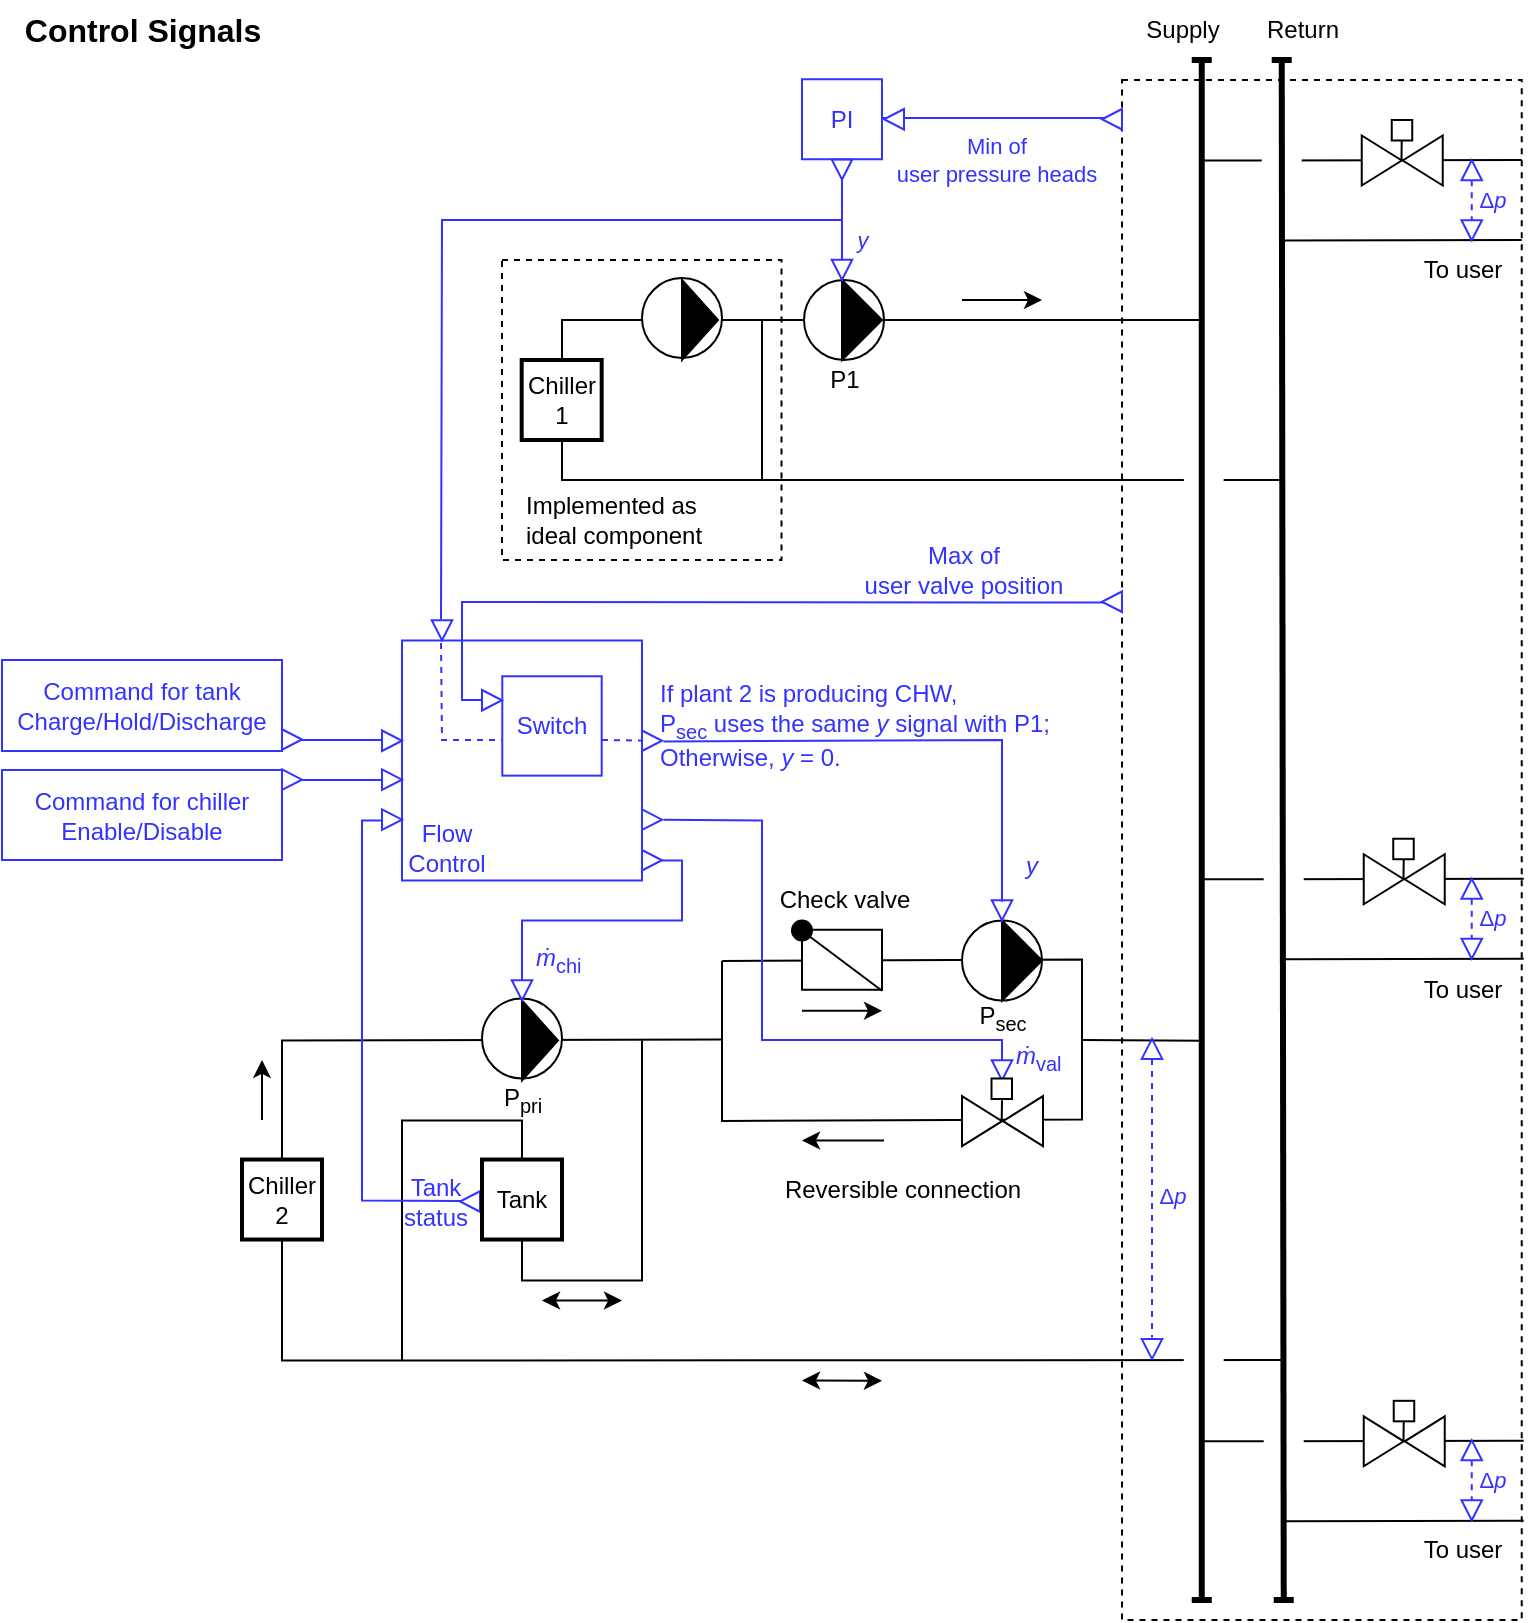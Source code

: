 <mxfile version="21.2.1" type="device">
  <diagram id="srBAZhQ2KLluDyzof_pd" name="Page-1">
    <mxGraphModel dx="584" dy="854" grid="1" gridSize="10" guides="1" tooltips="1" connect="0" arrows="0" fold="1" page="1" pageScale="1" pageWidth="850" pageHeight="1100" math="0" shadow="0">
      <root>
        <mxCell id="0" />
        <mxCell id="1" parent="0" />
        <mxCell id="NfkfM8riDZQN8jS3ffes-4" value="" style="rounded=0;whiteSpace=wrap;html=1;fillColor=none;dashed=1;" parent="1" vertex="1">
          <mxGeometry x="1170" y="170" width="139.75" height="150" as="geometry" />
        </mxCell>
        <mxCell id="EUu6mg04dgHktvgB9pTH-5" value="" style="endArrow=none;html=1;rounded=0;fontSize=16;strokeWidth=1;" parent="1" edge="1">
          <mxGeometry width="50" height="50" relative="1" as="geometry">
            <mxPoint x="1199.87" y="629.58" as="sourcePoint" />
            <mxPoint x="1199.87" y="629.58" as="targetPoint" />
          </mxGeometry>
        </mxCell>
        <mxCell id="EUu6mg04dgHktvgB9pTH-10" value="" style="endArrow=none;html=1;rounded=0;" parent="1" edge="1">
          <mxGeometry width="50" height="50" relative="1" as="geometry">
            <mxPoint x="1240" y="560.25" as="sourcePoint" />
            <mxPoint x="1180" y="660.25" as="targetPoint" />
            <Array as="points">
              <mxPoint x="1240" y="680.25" />
              <mxPoint x="1180" y="680.25" />
            </Array>
          </mxGeometry>
        </mxCell>
        <mxCell id="EUu6mg04dgHktvgB9pTH-11" value="" style="endArrow=none;html=1;rounded=0;" parent="1" edge="1">
          <mxGeometry width="50" height="50" relative="1" as="geometry">
            <mxPoint x="1180" y="620.25" as="sourcePoint" />
            <mxPoint x="1120" y="720.25" as="targetPoint" />
            <Array as="points">
              <mxPoint x="1180" y="600.25" />
              <mxPoint x="1120" y="600.25" />
            </Array>
          </mxGeometry>
        </mxCell>
        <mxCell id="EUu6mg04dgHktvgB9pTH-15" value="" style="endArrow=classic;html=1;rounded=0;strokeWidth=1;" parent="1" edge="1">
          <mxGeometry width="50" height="50" relative="1" as="geometry">
            <mxPoint x="1050" y="599.95" as="sourcePoint" />
            <mxPoint x="1050" y="569.95" as="targetPoint" />
            <Array as="points" />
          </mxGeometry>
        </mxCell>
        <mxCell id="EUu6mg04dgHktvgB9pTH-16" value="" style="endArrow=none;html=1;rounded=0;" parent="1" edge="1">
          <mxGeometry width="50" height="50" relative="1" as="geometry">
            <mxPoint x="1280" y="559.76" as="sourcePoint" />
            <mxPoint x="1560" y="720" as="targetPoint" />
            <Array as="points">
              <mxPoint x="1060" y="560.25" />
              <mxPoint x="1060" y="720.25" />
            </Array>
          </mxGeometry>
        </mxCell>
        <mxCell id="EUu6mg04dgHktvgB9pTH-22" value="" style="endArrow=classic;html=1;rounded=0;strokeWidth=1;startArrow=classic;startFill=1;" parent="1" edge="1">
          <mxGeometry width="50" height="50" relative="1" as="geometry">
            <mxPoint x="1320" y="730.25" as="sourcePoint" />
            <mxPoint x="1360" y="730.41" as="targetPoint" />
            <Array as="points" />
          </mxGeometry>
        </mxCell>
        <mxCell id="EUu6mg04dgHktvgB9pTH-23" value="" style="endArrow=classic;html=1;rounded=0;strokeWidth=1;startArrow=classic;startFill=1;" parent="1" edge="1">
          <mxGeometry width="50" height="50" relative="1" as="geometry">
            <mxPoint x="1190" y="690.25" as="sourcePoint" />
            <mxPoint x="1230" y="690.25" as="targetPoint" />
            <Array as="points" />
          </mxGeometry>
        </mxCell>
        <mxCell id="EUu6mg04dgHktvgB9pTH-32" value="" style="endArrow=none;html=1;rounded=0;" parent="1" edge="1">
          <mxGeometry width="50" height="50" relative="1" as="geometry">
            <mxPoint x="1280" y="520.5" as="sourcePoint" />
            <mxPoint x="1280" y="520.5" as="targetPoint" />
            <Array as="points">
              <mxPoint x="1460" y="519.76" />
              <mxPoint x="1460" y="599.76" />
              <mxPoint x="1280" y="600.5" />
            </Array>
          </mxGeometry>
        </mxCell>
        <mxCell id="EUu6mg04dgHktvgB9pTH-34" value="" style="triangle;whiteSpace=wrap;html=1;fontSize=16;strokeWidth=1;rotation=0;" parent="1" vertex="1">
          <mxGeometry x="1400" y="588.07" width="20" height="25" as="geometry" />
        </mxCell>
        <mxCell id="EUu6mg04dgHktvgB9pTH-35" value="" style="triangle;whiteSpace=wrap;html=1;fontSize=16;strokeWidth=1;rotation=-180;" parent="1" vertex="1">
          <mxGeometry x="1420.5" y="588.07" width="20" height="25" as="geometry" />
        </mxCell>
        <mxCell id="EUu6mg04dgHktvgB9pTH-36" value="" style="ellipse;whiteSpace=wrap;html=1;fontSize=16;strokeWidth=1;" parent="1" vertex="1">
          <mxGeometry x="1400" y="500.25" width="40" height="40" as="geometry" />
        </mxCell>
        <mxCell id="EUu6mg04dgHktvgB9pTH-37" value="" style="triangle;whiteSpace=wrap;html=1;fontSize=16;strokeWidth=1;rotation=0;fillColor=#000000;" parent="1" vertex="1">
          <mxGeometry x="1420" y="500.25" width="20" height="40" as="geometry" />
        </mxCell>
        <mxCell id="EUu6mg04dgHktvgB9pTH-39" value="" style="endArrow=classic;html=1;rounded=0;strokeWidth=1;" parent="1" edge="1">
          <mxGeometry width="50" height="50" relative="1" as="geometry">
            <mxPoint x="1400" y="190" as="sourcePoint" />
            <mxPoint x="1440" y="190" as="targetPoint" />
            <Array as="points" />
          </mxGeometry>
        </mxCell>
        <mxCell id="EUu6mg04dgHktvgB9pTH-40" value="" style="endArrow=none;html=1;rounded=0;" parent="1" edge="1">
          <mxGeometry width="50" height="50" relative="1" as="geometry">
            <mxPoint x="1520" y="200" as="sourcePoint" />
            <mxPoint x="1560" y="280" as="targetPoint" />
            <Array as="points">
              <mxPoint x="1200" y="200" />
              <mxPoint x="1200" y="280" />
            </Array>
          </mxGeometry>
        </mxCell>
        <mxCell id="EUu6mg04dgHktvgB9pTH-41" value="" style="ellipse;whiteSpace=wrap;html=1;fontSize=16;strokeWidth=1;" parent="1" vertex="1">
          <mxGeometry x="1321" y="180" width="40" height="40" as="geometry" />
        </mxCell>
        <mxCell id="EUu6mg04dgHktvgB9pTH-42" value="" style="triangle;whiteSpace=wrap;html=1;fontSize=16;strokeWidth=1;rotation=0;fillColor=#000000;" parent="1" vertex="1">
          <mxGeometry x="1340" y="180" width="20" height="40" as="geometry" />
        </mxCell>
        <mxCell id="EUu6mg04dgHktvgB9pTH-43" value="" style="endArrow=classic;html=1;rounded=0;strokeWidth=1;" parent="1" edge="1">
          <mxGeometry width="50" height="50" relative="1" as="geometry">
            <mxPoint x="1361" y="610.25" as="sourcePoint" />
            <mxPoint x="1320" y="610.25" as="targetPoint" />
            <Array as="points" />
          </mxGeometry>
        </mxCell>
        <mxCell id="EUu6mg04dgHktvgB9pTH-49" value="P1" style="text;html=1;align=center;verticalAlign=middle;resizable=0;points=[];autosize=1;strokeColor=none;fillColor=none;" parent="1" vertex="1">
          <mxGeometry x="1326" y="220" width="30" height="20" as="geometry" />
        </mxCell>
        <mxCell id="EUu6mg04dgHktvgB9pTH-50" value="" style="endArrow=none;html=1;rounded=0;entryX=0.993;entryY=0.507;entryDx=0;entryDy=0;entryPerimeter=0;" parent="1" edge="1">
          <mxGeometry width="50" height="50" relative="1" as="geometry">
            <mxPoint x="1420" y="590.08" as="sourcePoint" />
            <mxPoint x="1419.86" y="600.505" as="targetPoint" />
          </mxGeometry>
        </mxCell>
        <mxCell id="EUu6mg04dgHktvgB9pTH-55" value="Reversible connection" style="text;html=1;align=center;verticalAlign=middle;resizable=0;points=[];autosize=1;strokeColor=none;fillColor=none;" parent="1" vertex="1">
          <mxGeometry x="1300" y="619.76" width="140" height="30" as="geometry" />
        </mxCell>
        <mxCell id="EUu6mg04dgHktvgB9pTH-67" value="" style="ellipse;whiteSpace=wrap;html=1;fontSize=16;strokeWidth=1;" parent="1" vertex="1">
          <mxGeometry x="1160" y="539.25" width="40" height="40" as="geometry" />
        </mxCell>
        <mxCell id="EUu6mg04dgHktvgB9pTH-68" value="" style="triangle;whiteSpace=wrap;html=1;fontSize=16;strokeWidth=1;rotation=0;fillColor=#000000;" parent="1" vertex="1">
          <mxGeometry x="1180" y="540.25" width="18" height="40" as="geometry" />
        </mxCell>
        <mxCell id="EUu6mg04dgHktvgB9pTH-69" value="" style="rounded=0;whiteSpace=wrap;html=1;fillColor=none;dashed=1;" parent="1" vertex="1">
          <mxGeometry x="1480" y="80" width="199.87" height="770" as="geometry" />
        </mxCell>
        <mxCell id="EUu6mg04dgHktvgB9pTH-72" value="" style="triangle;whiteSpace=wrap;html=1;fillColor=none;rotation=-180;strokeColor=#3333FF;" parent="1" vertex="1">
          <mxGeometry x="1470" y="94.5" width="10" height="10.25" as="geometry" />
        </mxCell>
        <mxCell id="EUu6mg04dgHktvgB9pTH-73" value="PI" style="whiteSpace=wrap;html=1;aspect=fixed;fillColor=none;strokeColor=#3333FF;fontColor=#3333FF;" parent="1" vertex="1">
          <mxGeometry x="1320" y="79.63" width="40" height="40" as="geometry" />
        </mxCell>
        <mxCell id="EUu6mg04dgHktvgB9pTH-74" value="Min of&lt;br&gt;user pressure heads" style="endArrow=none;html=1;rounded=0;entryX=0.85;entryY=0.561;entryDx=0;entryDy=0;entryPerimeter=0;exitX=0.05;exitY=0.561;exitDx=0;exitDy=0;exitPerimeter=0;startArrow=none;strokeColor=#3333FF;fontColor=#3333FF;" parent="1" source="EUu6mg04dgHktvgB9pTH-75" target="EUu6mg04dgHktvgB9pTH-72" edge="1">
          <mxGeometry x="-0.093" y="-21" width="50" height="50" relative="1" as="geometry">
            <mxPoint x="1330" y="300" as="sourcePoint" />
            <mxPoint x="1380" y="250" as="targetPoint" />
            <mxPoint as="offset" />
          </mxGeometry>
        </mxCell>
        <mxCell id="EUu6mg04dgHktvgB9pTH-75" value="" style="triangle;whiteSpace=wrap;html=1;fillColor=none;rotation=-180;strokeColor=#3333FF;fontColor=#3333FF;" parent="1" vertex="1">
          <mxGeometry x="1361" y="94.5" width="10" height="10.25" as="geometry" />
        </mxCell>
        <mxCell id="EUu6mg04dgHktvgB9pTH-76" value="" style="endArrow=none;html=1;rounded=0;entryX=0.85;entryY=0.561;entryDx=0;entryDy=0;entryPerimeter=0;exitX=1.008;exitY=0.483;exitDx=0;exitDy=0;exitPerimeter=0;strokeColor=#3333FF;fontColor=#3333FF;" parent="1" source="EUu6mg04dgHktvgB9pTH-73" target="EUu6mg04dgHktvgB9pTH-75" edge="1">
          <mxGeometry width="50" height="50" relative="1" as="geometry">
            <mxPoint x="1441.32" y="99.32" as="sourcePoint" />
            <mxPoint x="1511.5" y="99.0" as="targetPoint" />
          </mxGeometry>
        </mxCell>
        <mxCell id="EUu6mg04dgHktvgB9pTH-77" value="" style="triangle;whiteSpace=wrap;html=1;fillColor=none;rotation=90;strokeColor=#3333FF;fontColor=#3333FF;" parent="1" vertex="1">
          <mxGeometry x="1335" y="119.63" width="10" height="10.25" as="geometry" />
        </mxCell>
        <mxCell id="EUu6mg04dgHktvgB9pTH-78" value="&lt;i&gt;y&lt;/i&gt;" style="endArrow=none;html=1;rounded=0;exitX=0.038;exitY=0.5;exitDx=0;exitDy=0;exitPerimeter=0;startArrow=none;strokeColor=#3333FF;fontColor=#3333FF;" parent="1" source="EUu6mg04dgHktvgB9pTH-79" edge="1">
          <mxGeometry x="-0.507" y="-10" width="50" height="50" relative="1" as="geometry">
            <mxPoint x="1340" y="310" as="sourcePoint" />
            <mxPoint x="1340" y="130" as="targetPoint" />
            <mxPoint as="offset" />
          </mxGeometry>
        </mxCell>
        <mxCell id="EUu6mg04dgHktvgB9pTH-79" value="" style="triangle;whiteSpace=wrap;html=1;fillColor=none;rotation=90;strokeColor=#3333FF;fontColor=#3333FF;" parent="1" vertex="1">
          <mxGeometry x="1335" y="169.75" width="10" height="10.25" as="geometry" />
        </mxCell>
        <mxCell id="EUu6mg04dgHktvgB9pTH-81" value="" style="whiteSpace=wrap;html=1;aspect=fixed;fillColor=none;strokeColor=#3333FF;fontColor=#3333FF;" parent="1" vertex="1">
          <mxGeometry x="1120" y="360.25" width="120" height="120" as="geometry" />
        </mxCell>
        <mxCell id="EUu6mg04dgHktvgB9pTH-82" value="" style="triangle;whiteSpace=wrap;html=1;fillColor=none;rotation=0;strokeColor=#3333FF;fontColor=#3333FF;" parent="1" vertex="1">
          <mxGeometry x="1110" y="405.25" width="10" height="10.25" as="geometry" />
        </mxCell>
        <mxCell id="EUu6mg04dgHktvgB9pTH-83" value="" style="triangle;whiteSpace=wrap;html=1;fillColor=none;rotation=0;strokeColor=#3333FF;fontColor=#3333FF;" parent="1" vertex="1">
          <mxGeometry x="1110" y="424.74" width="10" height="10.25" as="geometry" />
        </mxCell>
        <mxCell id="EUu6mg04dgHktvgB9pTH-84" value="" style="triangle;whiteSpace=wrap;html=1;fillColor=none;rotation=0;strokeColor=#3333FF;fontColor=#3333FF;" parent="1" vertex="1">
          <mxGeometry x="1110" y="444.74" width="10" height="10.25" as="geometry" />
        </mxCell>
        <mxCell id="EUu6mg04dgHktvgB9pTH-85" value="" style="triangle;whiteSpace=wrap;html=1;fillColor=none;rotation=0;strokeColor=#3333FF;fontColor=#3333FF;" parent="1" vertex="1">
          <mxGeometry x="1160" y="385" width="10" height="10.25" as="geometry" />
        </mxCell>
        <mxCell id="EUu6mg04dgHktvgB9pTH-86" value="" style="triangle;whiteSpace=wrap;html=1;fillColor=none;rotation=0;strokeColor=#3333FF;fontColor=#3333FF;" parent="1" vertex="1">
          <mxGeometry x="1240" y="405.25" width="10" height="10.25" as="geometry" />
        </mxCell>
        <mxCell id="EUu6mg04dgHktvgB9pTH-87" value="" style="triangle;whiteSpace=wrap;html=1;fillColor=none;rotation=0;strokeColor=#3333FF;fontColor=#3333FF;" parent="1" vertex="1">
          <mxGeometry x="1240" y="465" width="10" height="10.25" as="geometry" />
        </mxCell>
        <mxCell id="EUu6mg04dgHktvgB9pTH-89" value="Command for tank&lt;br&gt;Charge/Hold/Discharge" style="rounded=0;whiteSpace=wrap;html=1;strokeColor=#3333FF;fontColor=#3333FF;fillColor=none;" parent="1" vertex="1">
          <mxGeometry x="920" y="370" width="140" height="45.5" as="geometry" />
        </mxCell>
        <mxCell id="EUu6mg04dgHktvgB9pTH-90" value="Command for chiller&lt;br&gt;Enable/Disable" style="rounded=0;whiteSpace=wrap;html=1;strokeColor=#3333FF;fontColor=#3333FF;fillColor=none;" parent="1" vertex="1">
          <mxGeometry x="920" y="425" width="140" height="45" as="geometry" />
        </mxCell>
        <mxCell id="EUu6mg04dgHktvgB9pTH-91" value="" style="triangle;whiteSpace=wrap;html=1;fillColor=none;rotation=0;strokeColor=#3333FF;fontColor=#3333FF;" parent="1" vertex="1">
          <mxGeometry x="1060" y="424.74" width="10" height="10.25" as="geometry" />
        </mxCell>
        <mxCell id="EUu6mg04dgHktvgB9pTH-94" value="" style="triangle;whiteSpace=wrap;html=1;fillColor=none;rotation=-180;strokeColor=#3333FF;" parent="1" vertex="1">
          <mxGeometry x="1149" y="635.63" width="10" height="10.25" as="geometry" />
        </mxCell>
        <mxCell id="EUu6mg04dgHktvgB9pTH-95" value="" style="endArrow=none;html=1;rounded=0;strokeColor=#3333FF;fontColor=#3333FF;exitX=0.95;exitY=0.525;exitDx=0;exitDy=0;exitPerimeter=0;" parent="1" source="EUu6mg04dgHktvgB9pTH-94" edge="1">
          <mxGeometry width="50" height="50" relative="1" as="geometry">
            <mxPoint x="1140" y="650.25" as="sourcePoint" />
            <mxPoint x="1110" y="450.25" as="targetPoint" />
            <Array as="points">
              <mxPoint x="1100" y="640.25" />
              <mxPoint x="1100" y="450.25" />
            </Array>
          </mxGeometry>
        </mxCell>
        <mxCell id="EUu6mg04dgHktvgB9pTH-96" value="Max of&lt;br&gt;user valve position" style="text;html=1;strokeColor=none;fillColor=none;align=center;verticalAlign=middle;whiteSpace=wrap;rounded=0;fontColor=#3333FF;" parent="1" vertex="1">
          <mxGeometry x="1346.13" y="310.0" width="110" height="30" as="geometry" />
        </mxCell>
        <mxCell id="EUu6mg04dgHktvgB9pTH-97" value="Tank status" style="text;html=1;strokeColor=none;fillColor=none;align=center;verticalAlign=middle;whiteSpace=wrap;rounded=0;fontColor=#3333FF;" parent="1" vertex="1">
          <mxGeometry x="1107" y="625.58" width="60" height="30" as="geometry" />
        </mxCell>
        <mxCell id="EUu6mg04dgHktvgB9pTH-98" value="" style="triangle;whiteSpace=wrap;html=1;fillColor=none;rotation=-180;strokeColor=#3333FF;" parent="1" vertex="1">
          <mxGeometry x="1470" y="335.75" width="10" height="10.25" as="geometry" />
        </mxCell>
        <mxCell id="EUu6mg04dgHktvgB9pTH-99" value="" style="endArrow=none;html=1;rounded=0;strokeColor=#3333FF;fontColor=#3333FF;entryX=0.9;entryY=0.463;entryDx=0;entryDy=0;entryPerimeter=0;exitX=0;exitY=0.488;exitDx=0;exitDy=0;exitPerimeter=0;" parent="1" source="EUu6mg04dgHktvgB9pTH-85" target="EUu6mg04dgHktvgB9pTH-98" edge="1">
          <mxGeometry width="50" height="50" relative="1" as="geometry">
            <mxPoint x="1160" y="310" as="sourcePoint" />
            <mxPoint x="1190" y="700" as="targetPoint" />
            <Array as="points">
              <mxPoint x="1150" y="390" />
              <mxPoint x="1150" y="341" />
            </Array>
          </mxGeometry>
        </mxCell>
        <mxCell id="EUu6mg04dgHktvgB9pTH-100" value="" style="triangle;whiteSpace=wrap;html=1;fillColor=none;rotation=90;strokeColor=#3333FF;fontColor=#3333FF;" parent="1" vertex="1">
          <mxGeometry x="1415" y="490" width="10" height="10.25" as="geometry" />
        </mxCell>
        <mxCell id="EUu6mg04dgHktvgB9pTH-104" value="" style="endArrow=none;html=1;rounded=0;strokeColor=#3333FF;fontColor=#3333FF;exitX=0.078;exitY=0.5;exitDx=0;exitDy=0;exitPerimeter=0;entryX=1.075;entryY=0.538;entryDx=0;entryDy=0;entryPerimeter=0;" parent="1" source="EUu6mg04dgHktvgB9pTH-100" target="EUu6mg04dgHktvgB9pTH-86" edge="1">
          <mxGeometry width="50" height="50" relative="1" as="geometry">
            <mxPoint x="1140" y="540.25" as="sourcePoint" />
            <mxPoint x="1210" y="410.25" as="targetPoint" />
            <Array as="points">
              <mxPoint x="1420" y="410" />
            </Array>
          </mxGeometry>
        </mxCell>
        <mxCell id="EUu6mg04dgHktvgB9pTH-105" value="" style="triangle;whiteSpace=wrap;html=1;fillColor=none;rotation=90;strokeColor=#3333FF;fontColor=#3333FF;" parent="1" vertex="1">
          <mxGeometry x="1175" y="530" width="10" height="10.25" as="geometry" />
        </mxCell>
        <mxCell id="EUu6mg04dgHktvgB9pTH-106" value="" style="endArrow=none;html=1;rounded=0;strokeColor=#3333FF;fontColor=#3333FF;entryX=0.9;entryY=0.513;entryDx=0;entryDy=0;entryPerimeter=0;" parent="1" target="EUu6mg04dgHktvgB9pTH-87" edge="1">
          <mxGeometry width="50" height="50" relative="1" as="geometry">
            <mxPoint x="1180" y="530.25" as="sourcePoint" />
            <mxPoint x="1190" y="490.25" as="targetPoint" />
            <Array as="points">
              <mxPoint x="1180" y="500.25" />
              <mxPoint x="1260" y="500.25" />
              <mxPoint x="1260" y="470.25" />
            </Array>
          </mxGeometry>
        </mxCell>
        <mxCell id="EUu6mg04dgHktvgB9pTH-108" value="&lt;span style=&quot;border-color: var(--border-color); color: rgb(51, 51, 255); font-family: Helvetica; font-size: 12px; font-variant-ligatures: normal; font-variant-caps: normal; font-weight: 400; letter-spacing: normal; orphans: 2; text-indent: 0px; text-transform: none; widows: 2; word-spacing: 0px; -webkit-text-stroke-width: 0px; text-decoration-thickness: initial; text-decoration-style: initial; text-decoration-color: initial; text-align: left; background-color: rgb(255, 255, 255);&quot;&gt;&lt;font style=&quot;border-color: var(--border-color); font-size: 12px;&quot;&gt;&lt;i style=&quot;border-color: var(--border-color);&quot;&gt;ṁ&lt;/i&gt;&lt;span style=&quot;border-color: var(--border-color);&quot;&gt;&lt;sub&gt;chi&lt;/sub&gt;&lt;/span&gt;&lt;/font&gt;&lt;/span&gt;" style="text;whiteSpace=wrap;html=1;fontSize=12;fontFamily=Helvetica;fontColor=#3333FF;" parent="1" vertex="1">
          <mxGeometry x="1185" y="505.25" width="20" height="20" as="geometry" />
        </mxCell>
        <mxCell id="EUu6mg04dgHktvgB9pTH-109" value="&lt;span style=&quot;border-color: var(--border-color); color: rgb(51, 51, 255); font-family: Helvetica; font-size: 12px; font-style: normal; font-variant-ligatures: normal; font-variant-caps: normal; font-weight: 400; letter-spacing: normal; orphans: 2; text-indent: 0px; text-transform: none; widows: 2; word-spacing: 0px; -webkit-text-stroke-width: 0px; text-decoration-thickness: initial; text-decoration-style: initial; text-decoration-color: initial; text-align: left; background-color: rgb(255, 255, 255);&quot;&gt;&lt;font style=&quot;border-color: var(--border-color); font-size: 12px;&quot;&gt;&lt;i style=&quot;border-color: var(--border-color);&quot;&gt;y&lt;/i&gt;&lt;/font&gt;&lt;/span&gt;" style="text;whiteSpace=wrap;html=1;fontSize=12;fontFamily=Helvetica;fontColor=#3333FF;" parent="1" vertex="1">
          <mxGeometry x="1430" y="459.34" width="16" height="20" as="geometry" />
        </mxCell>
        <mxCell id="EUu6mg04dgHktvgB9pTH-114" value="&lt;b&gt;&lt;font style=&quot;font-size: 16px&quot;&gt;Control Signals&lt;/font&gt;&lt;/b&gt;" style="text;html=1;align=center;verticalAlign=middle;resizable=0;points=[];autosize=1;strokeColor=none;fillColor=none;strokeWidth=1;" parent="1" vertex="1">
          <mxGeometry x="920" y="40" width="140" height="30" as="geometry" />
        </mxCell>
        <mxCell id="qbNMRIMEjZ6maihlZpFf-6" value="" style="triangle;whiteSpace=wrap;html=1;fillColor=none;rotation=90;strokeColor=#3333FF;fontColor=#3333FF;" parent="1" vertex="1">
          <mxGeometry x="1135" y="350" width="10" height="10.25" as="geometry" />
        </mxCell>
        <mxCell id="qbNMRIMEjZ6maihlZpFf-7" value="" style="endArrow=none;html=1;rounded=0;strokeColor=#3333FF;fontColor=#3333FF;entryX=-0.037;entryY=0.549;entryDx=0;entryDy=0;entryPerimeter=0;" parent="1" target="qbNMRIMEjZ6maihlZpFf-6" edge="1">
          <mxGeometry width="50" height="50" relative="1" as="geometry">
            <mxPoint x="1340" y="150" as="sourcePoint" />
            <mxPoint x="1220" y="340" as="targetPoint" />
            <Array as="points">
              <mxPoint x="1140" y="150" />
            </Array>
          </mxGeometry>
        </mxCell>
        <mxCell id="qbNMRIMEjZ6maihlZpFf-9" value="" style="triangle;whiteSpace=wrap;html=1;fillColor=none;rotation=0;strokeColor=#3333FF;fontColor=#3333FF;" parent="1" vertex="1">
          <mxGeometry x="1240" y="444.74" width="10" height="10.25" as="geometry" />
        </mxCell>
        <mxCell id="qbNMRIMEjZ6maihlZpFf-10" value="" style="endArrow=none;html=1;rounded=0;strokeColor=#3333FF;fontColor=#3333FF;entryX=1.075;entryY=0.5;entryDx=0;entryDy=0;entryPerimeter=0;exitX=0.03;exitY=0.5;exitDx=0;exitDy=0;exitPerimeter=0;" parent="1" source="qbNMRIMEjZ6maihlZpFf-12" target="qbNMRIMEjZ6maihlZpFf-9" edge="1">
          <mxGeometry width="50" height="50" relative="1" as="geometry">
            <mxPoint x="1190" y="540.25" as="sourcePoint" />
            <mxPoint x="1219" y="480.258" as="targetPoint" />
            <Array as="points">
              <mxPoint x="1420" y="560" />
              <mxPoint x="1300" y="560" />
              <mxPoint x="1300" y="450.25" />
            </Array>
          </mxGeometry>
        </mxCell>
        <mxCell id="qbNMRIMEjZ6maihlZpFf-11" value="&lt;span style=&quot;border-color: var(--border-color); color: rgb(51, 51, 255); font-family: Helvetica; font-size: 12px; font-variant-ligatures: normal; font-variant-caps: normal; font-weight: 400; letter-spacing: normal; orphans: 2; text-indent: 0px; text-transform: none; widows: 2; word-spacing: 0px; -webkit-text-stroke-width: 0px; text-decoration-thickness: initial; text-decoration-style: initial; text-decoration-color: initial; text-align: left; background-color: rgb(255, 255, 255);&quot;&gt;&lt;font style=&quot;border-color: var(--border-color); font-size: 12px;&quot;&gt;&lt;i style=&quot;border-color: var(--border-color);&quot;&gt;ṁ&lt;/i&gt;&lt;span style=&quot;border-color: var(--border-color);&quot;&gt;&lt;sub&gt;val&lt;/sub&gt;&lt;/span&gt;&lt;/font&gt;&lt;/span&gt;" style="text;whiteSpace=wrap;html=1;fontSize=12;fontFamily=Helvetica;fontColor=#3333FF;" parent="1" vertex="1">
          <mxGeometry x="1425" y="554.25" width="20" height="20" as="geometry" />
        </mxCell>
        <mxCell id="qbNMRIMEjZ6maihlZpFf-12" value="" style="triangle;whiteSpace=wrap;html=1;fillColor=none;rotation=90;strokeColor=#3333FF;fontColor=#3333FF;" parent="1" vertex="1">
          <mxGeometry x="1415" y="570" width="10" height="10.25" as="geometry" />
        </mxCell>
        <mxCell id="qbNMRIMEjZ6maihlZpFf-16" value="Chiller 1" style="rounded=0;whiteSpace=wrap;html=1;strokeWidth=2;" parent="1" vertex="1">
          <mxGeometry x="1179.84" y="220" width="40" height="40" as="geometry" />
        </mxCell>
        <mxCell id="qbNMRIMEjZ6maihlZpFf-17" value="Chiller 2" style="rounded=0;whiteSpace=wrap;html=1;strokeWidth=2;" parent="1" vertex="1">
          <mxGeometry x="1040" y="619.76" width="40" height="40" as="geometry" />
        </mxCell>
        <mxCell id="qbNMRIMEjZ6maihlZpFf-18" value="P&lt;sub&gt;pri&lt;/sub&gt;" style="text;html=1;align=center;verticalAlign=middle;resizable=0;points=[];autosize=1;strokeColor=none;fillColor=none;" parent="1" vertex="1">
          <mxGeometry x="1160" y="575.25" width="40" height="30" as="geometry" />
        </mxCell>
        <mxCell id="qbNMRIMEjZ6maihlZpFf-19" value="P&lt;sub&gt;sec&lt;/sub&gt;" style="text;html=1;align=center;verticalAlign=middle;resizable=0;points=[];autosize=1;strokeColor=none;fillColor=none;" parent="1" vertex="1">
          <mxGeometry x="1395" y="534.25" width="50" height="30" as="geometry" />
        </mxCell>
        <mxCell id="qbNMRIMEjZ6maihlZpFf-20" value="If plant 2 is producing CHW,&lt;br&gt;P&lt;sub&gt;sec&lt;/sub&gt;&amp;nbsp;uses&amp;nbsp;the same &lt;i&gt;y&lt;/i&gt; signal with P1;&lt;br&gt;Otherwise, &lt;i&gt;y&lt;/i&gt; = 0." style="text;html=1;strokeColor=none;fillColor=none;align=left;verticalAlign=middle;whiteSpace=wrap;rounded=0;fontColor=#3333FF;" parent="1" vertex="1">
          <mxGeometry x="1247.25" y="378.07" width="198.75" height="49.75" as="geometry" />
        </mxCell>
        <mxCell id="cwQXnEI9I7Ugpv4NzCKq-13" value="" style="rounded=0;whiteSpace=wrap;html=1;" parent="1" vertex="1">
          <mxGeometry x="1320" y="504.88" width="40" height="30" as="geometry" />
        </mxCell>
        <mxCell id="cwQXnEI9I7Ugpv4NzCKq-14" value="" style="endArrow=none;html=1;rounded=0;" parent="1" edge="1">
          <mxGeometry width="50" height="50" relative="1" as="geometry">
            <mxPoint x="1360" y="535.37" as="sourcePoint" />
            <mxPoint x="1320" y="505.37" as="targetPoint" />
          </mxGeometry>
        </mxCell>
        <mxCell id="cwQXnEI9I7Ugpv4NzCKq-15" value="" style="ellipse;whiteSpace=wrap;html=1;aspect=fixed;fillColor=#000000;fillStyle=solid;" parent="1" vertex="1">
          <mxGeometry x="1315" y="500.25" width="10" height="10" as="geometry" />
        </mxCell>
        <mxCell id="cwQXnEI9I7Ugpv4NzCKq-16" value="" style="endArrow=classic;html=1;rounded=0;strokeWidth=1;" parent="1" edge="1">
          <mxGeometry width="50" height="50" relative="1" as="geometry">
            <mxPoint x="1320" y="545.37" as="sourcePoint" />
            <mxPoint x="1360" y="545.37" as="targetPoint" />
            <Array as="points" />
          </mxGeometry>
        </mxCell>
        <mxCell id="cwQXnEI9I7Ugpv4NzCKq-18" value="Check valve" style="text;html=1;align=center;verticalAlign=middle;resizable=0;points=[];autosize=1;strokeColor=none;fillColor=none;" parent="1" vertex="1">
          <mxGeometry x="1296" y="475.25" width="90" height="30" as="geometry" />
        </mxCell>
        <mxCell id="cwQXnEI9I7Ugpv4NzCKq-19" value="" style="triangle;whiteSpace=wrap;html=1;fillColor=none;rotation=0;strokeColor=#3333FF;fontColor=#3333FF;" parent="1" vertex="1">
          <mxGeometry x="1060" y="404.62" width="10" height="10.25" as="geometry" />
        </mxCell>
        <mxCell id="cwQXnEI9I7Ugpv4NzCKq-21" value="" style="endArrow=none;html=1;rounded=0;strokeColor=#3333FF;fontColor=#3333FF;exitX=0.95;exitY=0.525;exitDx=0;exitDy=0;exitPerimeter=0;" parent="1" source="cwQXnEI9I7Ugpv4NzCKq-19" edge="1">
          <mxGeometry width="50" height="50" relative="1" as="geometry">
            <mxPoint x="1090" y="410.62" as="sourcePoint" />
            <mxPoint x="1110" y="410" as="targetPoint" />
          </mxGeometry>
        </mxCell>
        <mxCell id="cwQXnEI9I7Ugpv4NzCKq-22" value="" style="endArrow=none;html=1;rounded=0;strokeColor=#3333FF;fontColor=#3333FF;exitX=0.9;exitY=0.513;exitDx=0;exitDy=0;exitPerimeter=0;" parent="1" source="EUu6mg04dgHktvgB9pTH-91" edge="1">
          <mxGeometry width="50" height="50" relative="1" as="geometry">
            <mxPoint x="1090" y="430.25" as="sourcePoint" />
            <mxPoint x="1110" y="430" as="targetPoint" />
          </mxGeometry>
        </mxCell>
        <mxCell id="cwQXnEI9I7Ugpv4NzCKq-23" value="Flow Control" style="text;html=1;strokeColor=none;fillColor=none;align=center;verticalAlign=middle;whiteSpace=wrap;rounded=0;fontColor=#3333FF;" parent="1" vertex="1">
          <mxGeometry x="1120" y="449.34" width="45" height="30" as="geometry" />
        </mxCell>
        <mxCell id="cwQXnEI9I7Ugpv4NzCKq-24" value="&lt;font style=&quot;font-size: 12px;&quot;&gt;Switch&lt;/font&gt;" style="whiteSpace=wrap;html=1;aspect=fixed;fillColor=none;strokeColor=#3333FF;fontColor=#3333FF;" parent="1" vertex="1">
          <mxGeometry x="1170.15" y="378.13" width="49.69" height="49.69" as="geometry" />
        </mxCell>
        <mxCell id="cwQXnEI9I7Ugpv4NzCKq-25" value="" style="endArrow=none;html=1;rounded=0;strokeColor=#3333FF;fontColor=#3333FF;dashed=1;exitX=1.138;exitY=0.549;exitDx=0;exitDy=0;exitPerimeter=0;" parent="1" source="qbNMRIMEjZ6maihlZpFf-6" edge="1">
          <mxGeometry width="50" height="50" relative="1" as="geometry">
            <mxPoint x="1140" y="370.25" as="sourcePoint" />
            <mxPoint x="1170" y="410" as="targetPoint" />
            <Array as="points">
              <mxPoint x="1140" y="410" />
            </Array>
          </mxGeometry>
        </mxCell>
        <mxCell id="NfkfM8riDZQN8jS3ffes-1" value="" style="ellipse;whiteSpace=wrap;html=1;fontSize=16;strokeWidth=1;" parent="1" vertex="1">
          <mxGeometry x="1240" y="179.0" width="40" height="40" as="geometry" />
        </mxCell>
        <mxCell id="NfkfM8riDZQN8jS3ffes-2" value="" style="triangle;whiteSpace=wrap;html=1;fontSize=16;strokeWidth=1;rotation=0;fillColor=#000000;" parent="1" vertex="1">
          <mxGeometry x="1260" y="180" width="18" height="40" as="geometry" />
        </mxCell>
        <mxCell id="NfkfM8riDZQN8jS3ffes-3" value="" style="endArrow=none;html=1;rounded=0;" parent="1" edge="1">
          <mxGeometry width="50" height="50" relative="1" as="geometry">
            <mxPoint x="1300" y="280" as="sourcePoint" />
            <mxPoint x="1300" y="200" as="targetPoint" />
          </mxGeometry>
        </mxCell>
        <mxCell id="NfkfM8riDZQN8jS3ffes-5" value="Implemented as&lt;br&gt;ideal component" style="text;html=1;align=left;verticalAlign=middle;resizable=0;points=[];autosize=1;strokeColor=none;fillColor=none;" parent="1" vertex="1">
          <mxGeometry x="1179.84" y="280.0" width="110" height="40" as="geometry" />
        </mxCell>
        <mxCell id="NfkfM8riDZQN8jS3ffes-6" value="Tank" style="rounded=0;whiteSpace=wrap;html=1;strokeWidth=2;" parent="1" vertex="1">
          <mxGeometry x="1160" y="619.76" width="40" height="40" as="geometry" />
        </mxCell>
        <mxCell id="w12513ni1vJL5LTuAko7-5" value="" style="whiteSpace=wrap;html=1;aspect=fixed;" parent="1" vertex="1">
          <mxGeometry x="1414.75" y="579.25" width="10.25" height="10.25" as="geometry" />
        </mxCell>
        <mxCell id="5xh_inwoW4JU_ySU2yKk-31" value="" style="endArrow=none;html=1;rounded=0;" parent="1" edge="1">
          <mxGeometry width="50" height="50" relative="1" as="geometry">
            <mxPoint x="1520.87" y="560.39" as="sourcePoint" />
            <mxPoint x="1460" y="560" as="targetPoint" />
          </mxGeometry>
        </mxCell>
        <mxCell id="5xh_inwoW4JU_ySU2yKk-32" value="" style="ellipse;whiteSpace=wrap;html=1;aspect=fixed;strokeColor=none;" parent="1" vertex="1">
          <mxGeometry x="1510.87" y="269.37" width="20" height="20" as="geometry" />
        </mxCell>
        <mxCell id="5xh_inwoW4JU_ySU2yKk-33" value="" style="ellipse;whiteSpace=wrap;html=1;aspect=fixed;strokeColor=none;" parent="1" vertex="1">
          <mxGeometry x="1510.87" y="710" width="20" height="20" as="geometry" />
        </mxCell>
        <mxCell id="5xh_inwoW4JU_ySU2yKk-34" value="" style="endArrow=baseDash;html=1;rounded=0;strokeWidth=3;startArrow=baseDash;startFill=0;endFill=0;" parent="1" edge="1">
          <mxGeometry width="50" height="50" relative="1" as="geometry">
            <mxPoint x="1519.87" y="840" as="sourcePoint" />
            <mxPoint x="1519.87" y="70" as="targetPoint" />
          </mxGeometry>
        </mxCell>
        <mxCell id="5xh_inwoW4JU_ySU2yKk-35" value="" style="endArrow=none;html=1;rounded=0;" parent="1" edge="1">
          <mxGeometry width="50" height="50" relative="1" as="geometry">
            <mxPoint x="1679.87" y="120" as="sourcePoint" />
            <mxPoint x="1519.87" y="120.25" as="targetPoint" />
          </mxGeometry>
        </mxCell>
        <mxCell id="5xh_inwoW4JU_ySU2yKk-36" value="" style="endArrow=none;html=1;rounded=0;" parent="1" edge="1">
          <mxGeometry width="50" height="50" relative="1" as="geometry">
            <mxPoint x="1679.87" y="160" as="sourcePoint" />
            <mxPoint x="1559.87" y="160.25" as="targetPoint" />
          </mxGeometry>
        </mxCell>
        <mxCell id="5xh_inwoW4JU_ySU2yKk-37" value="" style="ellipse;whiteSpace=wrap;html=1;aspect=fixed;strokeColor=none;" parent="1" vertex="1">
          <mxGeometry x="1549.87" y="110.25" width="20" height="20" as="geometry" />
        </mxCell>
        <mxCell id="5xh_inwoW4JU_ySU2yKk-39" value="Supply" style="text;html=1;align=center;verticalAlign=middle;resizable=0;points=[];autosize=1;strokeColor=none;fillColor=none;" parent="1" vertex="1">
          <mxGeometry x="1480" y="40" width="60" height="30" as="geometry" />
        </mxCell>
        <mxCell id="5xh_inwoW4JU_ySU2yKk-40" value="Return" style="text;html=1;align=center;verticalAlign=middle;resizable=0;points=[];autosize=1;strokeColor=none;fillColor=none;" parent="1" vertex="1">
          <mxGeometry x="1539.87" y="40" width="60" height="30" as="geometry" />
        </mxCell>
        <mxCell id="5xh_inwoW4JU_ySU2yKk-41" value="" style="triangle;whiteSpace=wrap;html=1;fontSize=16;strokeWidth=1;rotation=0;" parent="1" vertex="1">
          <mxGeometry x="1599.87" y="107.75" width="20" height="25" as="geometry" />
        </mxCell>
        <mxCell id="5xh_inwoW4JU_ySU2yKk-42" value="" style="triangle;whiteSpace=wrap;html=1;fontSize=16;strokeWidth=1;rotation=-180;" parent="1" vertex="1">
          <mxGeometry x="1620.37" y="107.75" width="20" height="25" as="geometry" />
        </mxCell>
        <mxCell id="5xh_inwoW4JU_ySU2yKk-43" value="" style="endArrow=none;html=1;rounded=0;entryX=0.993;entryY=0.507;entryDx=0;entryDy=0;entryPerimeter=0;" parent="1" target="5xh_inwoW4JU_ySU2yKk-41" edge="1">
          <mxGeometry width="50" height="50" relative="1" as="geometry">
            <mxPoint x="1619.87" y="110" as="sourcePoint" />
            <mxPoint x="1389.87" y="230" as="targetPoint" />
          </mxGeometry>
        </mxCell>
        <mxCell id="5xh_inwoW4JU_ySU2yKk-44" value="" style="endArrow=none;html=1;rounded=0;" parent="1" edge="1">
          <mxGeometry width="50" height="50" relative="1" as="geometry">
            <mxPoint x="1680.87" y="479.37" as="sourcePoint" />
            <mxPoint x="1520.87" y="479.62" as="targetPoint" />
          </mxGeometry>
        </mxCell>
        <mxCell id="5xh_inwoW4JU_ySU2yKk-45" value="" style="endArrow=none;html=1;rounded=0;" parent="1" edge="1">
          <mxGeometry width="50" height="50" relative="1" as="geometry">
            <mxPoint x="1680.87" y="519.37" as="sourcePoint" />
            <mxPoint x="1560.87" y="519.62" as="targetPoint" />
          </mxGeometry>
        </mxCell>
        <mxCell id="5xh_inwoW4JU_ySU2yKk-46" value="" style="ellipse;whiteSpace=wrap;html=1;aspect=fixed;strokeColor=none;" parent="1" vertex="1">
          <mxGeometry x="1550.87" y="469.62" width="20" height="20" as="geometry" />
        </mxCell>
        <mxCell id="5xh_inwoW4JU_ySU2yKk-48" value="" style="triangle;whiteSpace=wrap;html=1;fontSize=16;strokeWidth=1;rotation=0;" parent="1" vertex="1">
          <mxGeometry x="1600.87" y="467.12" width="20" height="25" as="geometry" />
        </mxCell>
        <mxCell id="5xh_inwoW4JU_ySU2yKk-49" value="" style="triangle;whiteSpace=wrap;html=1;fontSize=16;strokeWidth=1;rotation=-180;" parent="1" vertex="1">
          <mxGeometry x="1621.37" y="467.12" width="20" height="25" as="geometry" />
        </mxCell>
        <mxCell id="5xh_inwoW4JU_ySU2yKk-50" value="" style="endArrow=none;html=1;rounded=0;entryX=0.993;entryY=0.507;entryDx=0;entryDy=0;entryPerimeter=0;" parent="1" target="5xh_inwoW4JU_ySU2yKk-48" edge="1">
          <mxGeometry width="50" height="50" relative="1" as="geometry">
            <mxPoint x="1620.87" y="469.37" as="sourcePoint" />
            <mxPoint x="1390.87" y="589.37" as="targetPoint" />
          </mxGeometry>
        </mxCell>
        <mxCell id="5xh_inwoW4JU_ySU2yKk-51" value="" style="endArrow=none;html=1;rounded=0;" parent="1" edge="1">
          <mxGeometry width="50" height="50" relative="1" as="geometry">
            <mxPoint x="1680.87" y="760.41" as="sourcePoint" />
            <mxPoint x="1520.87" y="760.66" as="targetPoint" />
          </mxGeometry>
        </mxCell>
        <mxCell id="5xh_inwoW4JU_ySU2yKk-52" value="" style="endArrow=none;html=1;rounded=0;" parent="1" edge="1">
          <mxGeometry width="50" height="50" relative="1" as="geometry">
            <mxPoint x="1680.87" y="800.41" as="sourcePoint" />
            <mxPoint x="1560.87" y="800.66" as="targetPoint" />
          </mxGeometry>
        </mxCell>
        <mxCell id="5xh_inwoW4JU_ySU2yKk-53" value="" style="ellipse;whiteSpace=wrap;html=1;aspect=fixed;strokeColor=none;" parent="1" vertex="1">
          <mxGeometry x="1550.87" y="750.66" width="20" height="20" as="geometry" />
        </mxCell>
        <mxCell id="5xh_inwoW4JU_ySU2yKk-55" value="" style="triangle;whiteSpace=wrap;html=1;fontSize=16;strokeWidth=1;rotation=0;" parent="1" vertex="1">
          <mxGeometry x="1600.87" y="748.16" width="20" height="25" as="geometry" />
        </mxCell>
        <mxCell id="5xh_inwoW4JU_ySU2yKk-56" value="" style="triangle;whiteSpace=wrap;html=1;fontSize=16;strokeWidth=1;rotation=-180;" parent="1" vertex="1">
          <mxGeometry x="1621.37" y="748.16" width="20" height="25" as="geometry" />
        </mxCell>
        <mxCell id="5xh_inwoW4JU_ySU2yKk-57" value="" style="endArrow=none;html=1;rounded=0;entryX=0.993;entryY=0.507;entryDx=0;entryDy=0;entryPerimeter=0;" parent="1" target="5xh_inwoW4JU_ySU2yKk-55" edge="1">
          <mxGeometry width="50" height="50" relative="1" as="geometry">
            <mxPoint x="1620.87" y="750.41" as="sourcePoint" />
            <mxPoint x="1390.87" y="870.41" as="targetPoint" />
          </mxGeometry>
        </mxCell>
        <mxCell id="5xh_inwoW4JU_ySU2yKk-58" value="" style="endArrow=baseDash;html=1;rounded=0;strokeWidth=3;startArrow=baseDash;startFill=0;endFill=0;" parent="1" edge="1">
          <mxGeometry width="50" height="50" relative="1" as="geometry">
            <mxPoint x="1560.87" y="840" as="sourcePoint" />
            <mxPoint x="1559.87" y="70" as="targetPoint" />
          </mxGeometry>
        </mxCell>
        <mxCell id="5xh_inwoW4JU_ySU2yKk-59" value="" style="whiteSpace=wrap;html=1;aspect=fixed;" parent="1" vertex="1">
          <mxGeometry x="1615.62" y="459.37" width="10.25" height="10.25" as="geometry" />
        </mxCell>
        <mxCell id="5xh_inwoW4JU_ySU2yKk-60" value="" style="whiteSpace=wrap;html=1;aspect=fixed;" parent="1" vertex="1">
          <mxGeometry x="1614.87" y="100" width="10.25" height="10.25" as="geometry" />
        </mxCell>
        <mxCell id="5xh_inwoW4JU_ySU2yKk-61" value="" style="whiteSpace=wrap;html=1;aspect=fixed;" parent="1" vertex="1">
          <mxGeometry x="1615.87" y="740.41" width="10.25" height="10.25" as="geometry" />
        </mxCell>
        <mxCell id="5xh_inwoW4JU_ySU2yKk-64" value="" style="endArrow=none;dashed=1;html=1;rounded=0;entryX=-0.025;entryY=0.488;entryDx=0;entryDy=0;entryPerimeter=0;strokeColor=#3333FF;" parent="1" target="EUu6mg04dgHktvgB9pTH-86" edge="1">
          <mxGeometry width="50" height="50" relative="1" as="geometry">
            <mxPoint x="1220" y="410" as="sourcePoint" />
            <mxPoint x="1340" y="350" as="targetPoint" />
          </mxGeometry>
        </mxCell>
        <mxCell id="5xh_inwoW4JU_ySU2yKk-65" value="&lt;font color=&quot;#3333ff&quot;&gt;Δ&lt;i&gt;p&lt;/i&gt;&lt;/font&gt;" style="endArrow=none;dashed=1;html=1;rounded=0;strokeColor=#3333FF;" parent="1" source="5xh_inwoW4JU_ySU2yKk-66" edge="1">
          <mxGeometry x="-0.006" y="10" width="50" height="50" relative="1" as="geometry">
            <mxPoint x="1614.87" y="200" as="sourcePoint" />
            <mxPoint x="1654.87" y="150" as="targetPoint" />
            <mxPoint as="offset" />
          </mxGeometry>
        </mxCell>
        <mxCell id="5xh_inwoW4JU_ySU2yKk-66" value="" style="triangle;whiteSpace=wrap;html=1;fillColor=none;rotation=-90;strokeColor=#3333FF;fontColor=#3333FF;" parent="1" vertex="1">
          <mxGeometry x="1649.87" y="120" width="10" height="10.25" as="geometry" />
        </mxCell>
        <mxCell id="5xh_inwoW4JU_ySU2yKk-69" value="" style="triangle;whiteSpace=wrap;html=1;fillColor=none;rotation=90;strokeColor=#3333FF;fontColor=#3333FF;" parent="1" vertex="1">
          <mxGeometry x="1649.87" y="150" width="10" height="10.25" as="geometry" />
        </mxCell>
        <mxCell id="5xh_inwoW4JU_ySU2yKk-70" value="&lt;font color=&quot;#3333ff&quot;&gt;Δ&lt;i&gt;p&lt;/i&gt;&lt;/font&gt;" style="endArrow=none;dashed=1;html=1;rounded=0;strokeColor=#3333FF;" parent="1" source="5xh_inwoW4JU_ySU2yKk-71" edge="1">
          <mxGeometry x="-0.006" y="10" width="50" height="50" relative="1" as="geometry">
            <mxPoint x="1614.87" y="559.25" as="sourcePoint" />
            <mxPoint x="1654.87" y="509.25" as="targetPoint" />
            <mxPoint as="offset" />
          </mxGeometry>
        </mxCell>
        <mxCell id="5xh_inwoW4JU_ySU2yKk-71" value="" style="triangle;whiteSpace=wrap;html=1;fillColor=none;rotation=-90;strokeColor=#3333FF;fontColor=#3333FF;" parent="1" vertex="1">
          <mxGeometry x="1649.87" y="479.25" width="10" height="10.25" as="geometry" />
        </mxCell>
        <mxCell id="5xh_inwoW4JU_ySU2yKk-72" value="" style="triangle;whiteSpace=wrap;html=1;fillColor=none;rotation=90;strokeColor=#3333FF;fontColor=#3333FF;" parent="1" vertex="1">
          <mxGeometry x="1649.87" y="509.25" width="10" height="10.25" as="geometry" />
        </mxCell>
        <mxCell id="5xh_inwoW4JU_ySU2yKk-73" value="&lt;font color=&quot;#3333ff&quot;&gt;Δ&lt;i&gt;p&lt;/i&gt;&lt;/font&gt;" style="endArrow=none;dashed=1;html=1;rounded=0;strokeColor=#3333FF;" parent="1" source="5xh_inwoW4JU_ySU2yKk-74" edge="1">
          <mxGeometry x="-0.006" y="10" width="50" height="50" relative="1" as="geometry">
            <mxPoint x="1614.87" y="840" as="sourcePoint" />
            <mxPoint x="1654.87" y="790" as="targetPoint" />
            <mxPoint as="offset" />
          </mxGeometry>
        </mxCell>
        <mxCell id="5xh_inwoW4JU_ySU2yKk-74" value="" style="triangle;whiteSpace=wrap;html=1;fillColor=none;rotation=-90;strokeColor=#3333FF;fontColor=#3333FF;" parent="1" vertex="1">
          <mxGeometry x="1649.87" y="760" width="10" height="10.25" as="geometry" />
        </mxCell>
        <mxCell id="5xh_inwoW4JU_ySU2yKk-75" value="" style="triangle;whiteSpace=wrap;html=1;fillColor=none;rotation=90;strokeColor=#3333FF;fontColor=#3333FF;" parent="1" vertex="1">
          <mxGeometry x="1649.87" y="790" width="10" height="10.25" as="geometry" />
        </mxCell>
        <mxCell id="5xh_inwoW4JU_ySU2yKk-76" value="To user" style="text;html=1;align=center;verticalAlign=middle;resizable=0;points=[];autosize=1;strokeColor=none;fillColor=none;" parent="1" vertex="1">
          <mxGeometry x="1619.87" y="160.25" width="60" height="30" as="geometry" />
        </mxCell>
        <mxCell id="5xh_inwoW4JU_ySU2yKk-77" value="To user" style="text;html=1;align=center;verticalAlign=middle;resizable=0;points=[];autosize=1;strokeColor=none;fillColor=none;" parent="1" vertex="1">
          <mxGeometry x="1619.87" y="519.5" width="60" height="30" as="geometry" />
        </mxCell>
        <mxCell id="5xh_inwoW4JU_ySU2yKk-78" value="To user" style="text;html=1;align=center;verticalAlign=middle;resizable=0;points=[];autosize=1;strokeColor=none;fillColor=none;" parent="1" vertex="1">
          <mxGeometry x="1619.87" y="800.25" width="60" height="30" as="geometry" />
        </mxCell>
        <mxCell id="GQwlBKBxIzU2rrclb5-g-1" value="&lt;font color=&quot;#3333ff&quot;&gt;Δ&lt;i&gt;p&lt;/i&gt;&lt;/font&gt;" style="endArrow=none;dashed=1;html=1;rounded=0;strokeColor=#3333FF;entryX=-0.072;entryY=0.5;entryDx=0;entryDy=0;entryPerimeter=0;" parent="1" source="GQwlBKBxIzU2rrclb5-g-2" target="GQwlBKBxIzU2rrclb5-g-3" edge="1">
          <mxGeometry x="-0.006" y="10" width="50" height="50" relative="1" as="geometry">
            <mxPoint x="1455" y="639.33" as="sourcePoint" />
            <mxPoint x="1495" y="589.33" as="targetPoint" />
            <mxPoint as="offset" />
          </mxGeometry>
        </mxCell>
        <mxCell id="GQwlBKBxIzU2rrclb5-g-2" value="" style="triangle;whiteSpace=wrap;html=1;fillColor=none;rotation=-90;strokeColor=#3333FF;fontColor=#3333FF;" parent="1" vertex="1">
          <mxGeometry x="1490" y="559.33" width="10" height="10.25" as="geometry" />
        </mxCell>
        <mxCell id="GQwlBKBxIzU2rrclb5-g-3" value="" style="triangle;whiteSpace=wrap;html=1;fillColor=none;rotation=90;strokeColor=#3333FF;fontColor=#3333FF;" parent="1" vertex="1">
          <mxGeometry x="1490" y="709.34" width="10" height="10.25" as="geometry" />
        </mxCell>
      </root>
    </mxGraphModel>
  </diagram>
</mxfile>
